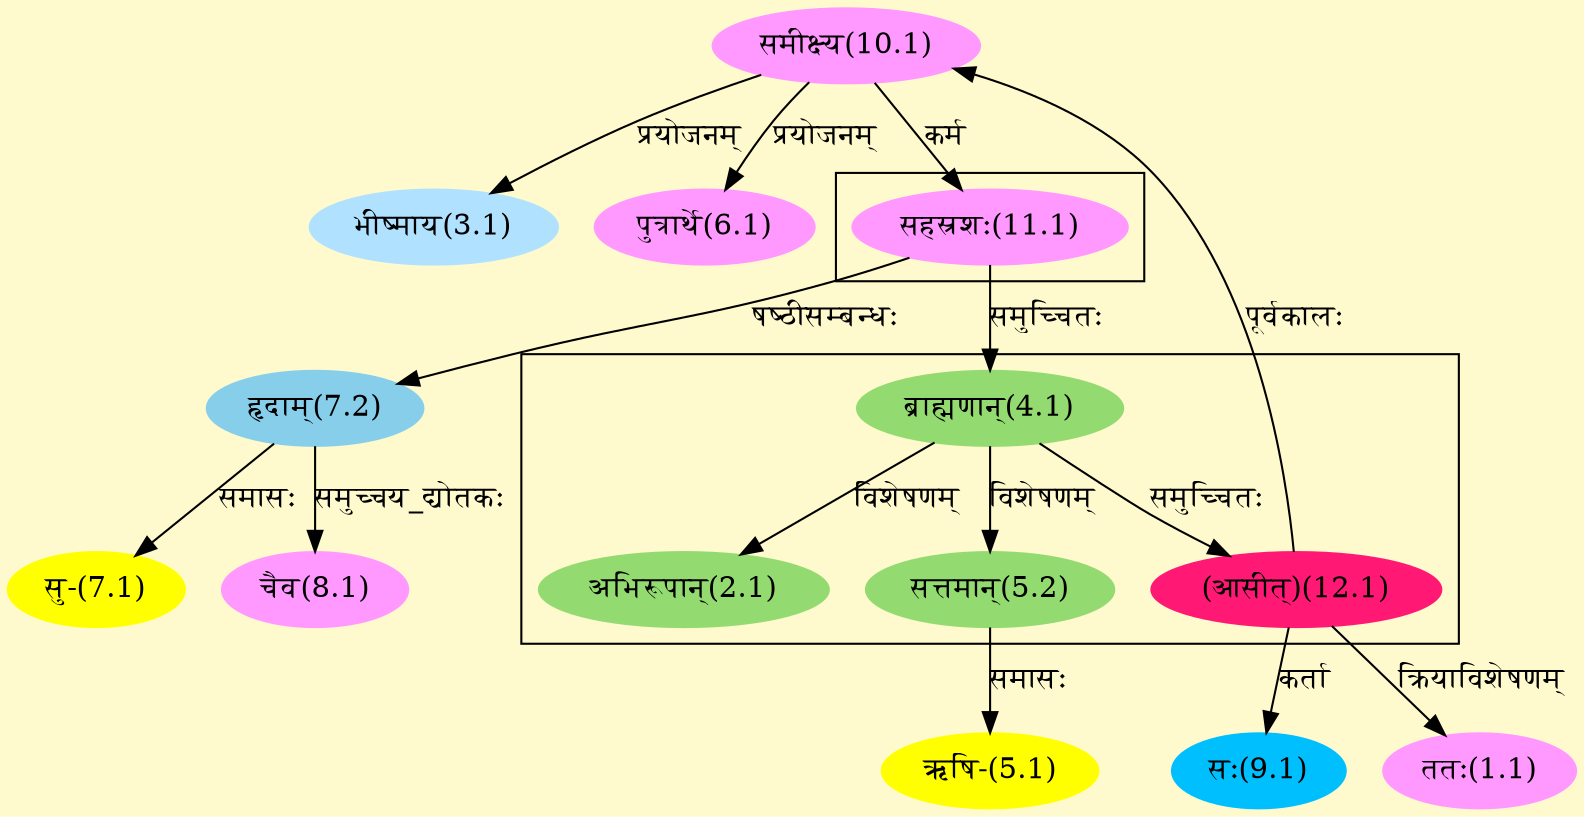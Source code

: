 digraph G{
rankdir=BT;
 compound=true;
 bgcolor="lemonchiffon1";

subgraph cluster_1{
Node2_1 [style=filled, color="#93DB70" label = "अभिरूपान्(2.1)"]
Node4_1 [style=filled, color="#93DB70" label = "ब्राह्मणान्(4.1)"]
Node5_2 [style=filled, color="#93DB70" label = "सत्तमान्(5.2)"]
Node12_1 [style=filled, color="#FF1975" label = "(आसीत्)(12.1)"]

}

subgraph cluster_2{
Node4_1 [style=filled, color="#93DB70" label = "ब्राह्मणान्(4.1)"]
Node11_1 [style=filled, color="#FF99FF" label = "सहस्रशः(11.1)"]
Node5_2 [style=filled, color="#93DB70" label = "सत्तमान्(5.2)"]
Node12_1 [style=filled, color="#FF1975" label = "(आसीत्)(12.1)"]

}
Node1_1 [style=filled, color="#FF99FF" label = "ततः(1.1)"]
Node12_1 [style=filled, color="#FF1975" label = "(आसीत्)(12.1)"]
Node3_1 [style=filled, color="#B0E2FF" label = "भीष्माय(3.1)"]
Node10_1 [style=filled, color="#FF99FF" label = "समीक्ष्य(10.1)"]
Node5_1 [style=filled, color="#FFFF00" label = "ऋषि-(5.1)"]
Node5_2 [style=filled, color="#93DB70" label = "सत्तमान्(5.2)"]
Node6_1 [style=filled, color="#FF99FF" label = "पुत्रार्थे(6.1)"]
Node7_1 [style=filled, color="#FFFF00" label = "सु-(7.1)"]
Node7_2 [style=filled, color="#87CEEB" label = "हृदाम्(7.2)"]
Node11_1 [style=filled, color="#FF99FF" label = "सहस्रशः(11.1)"]
Node8_1 [style=filled, color="#FF99FF" label = "चैव(8.1)"]
Node9_1 [style=filled, color="#00BFFF" label = "सः(9.1)"]
/* Start of Relations section */

Node1_1 -> Node12_1 [  label="क्रियाविशेषणम्"  dir="back" ]
Node2_1 -> Node4_1 [  label="विशेषणम्"  dir="back" ]
Node3_1 -> Node10_1 [  label="प्रयोजनम्"  dir="back" ]
Node4_1 -> Node11_1 [  label="समुच्चितः"  dir="back" ]
Node5_1 -> Node5_2 [  label="समासः"  dir="back" ]
Node5_2 -> Node4_1 [  label="विशेषणम्"  dir="back" ]
Node6_1 -> Node10_1 [  label="प्रयोजनम्"  dir="back" ]
Node7_1 -> Node7_2 [  label="समासः"  dir="back" ]
Node7_2 -> Node11_1 [  label="षष्ठीसम्बन्धः"  dir="back" ]
Node8_1 -> Node7_2 [  label="समुच्चय_द्योतकः"  dir="back" ]
Node9_1 -> Node12_1 [  label="कर्ता"  dir="back" ]
Node10_1 -> Node12_1 [  label="पूर्वकालः"  dir="back" ]
Node11_1 -> Node10_1 [  label="कर्म"  dir="back" ]
Node12_1 -> Node4_1 [  label="समुच्चितः"  dir="back" ]
}
